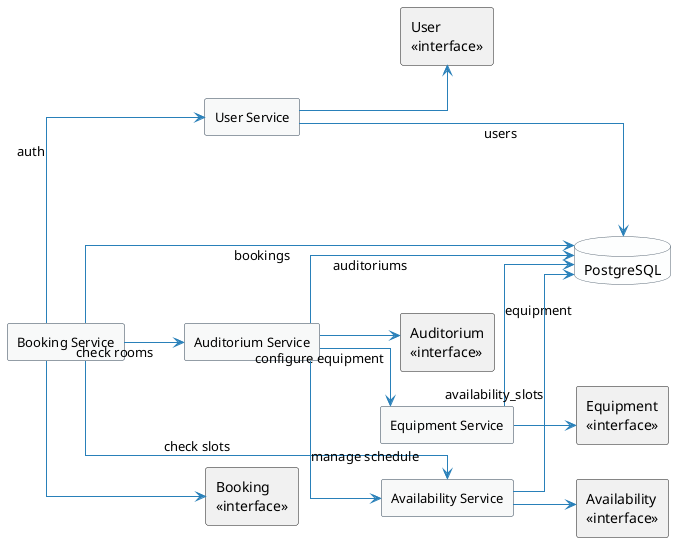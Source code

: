 @startuml uml_components
skinparam componentStyle rectangle
skinparam linetype ortho
left to right direction

skinparam component {
    BackgroundColor #F8F9F9
    BorderColor #2C3E50
    ArrowColor #2980B9
    FontName "Segoe UI"
    FontSize 13
}

skinparam database {
    BackgroundColor #FDFEFE
    BorderColor #566573
    FontName "Segoe UI"
}

' Services
component "User Service" as UserService
component "Booking Service" as BookingService
component "Auditorium Service" as AuditoriumService
component "Equipment Service" as EquipmentService
component "Availability Service" as AvailabilityService

' Replace interface with styled blocks
rectangle "User\n<<interface>>" as IUser
rectangle "Booking\n<<interface>>" as IBooking
rectangle "Auditorium\n<<interface>>" as IAuditorium
rectangle "Equipment\n<<interface>>" as IEquipment
rectangle "Availability\n<<interface>>" as IAvailability

' Data storage
database "PostgreSQL" as PostgreSQL

' Interfaces
UserService --> IUser
BookingService --> IBooking
AuditoriumService --> IAuditorium
EquipmentService --> IEquipment
AvailabilityService --> IAvailability

' Services to database
UserService --> PostgreSQL : users
BookingService --> PostgreSQL : bookings
AuditoriumService --> PostgreSQL : auditoriums
EquipmentService --> PostgreSQL : equipment
AvailabilityService --> PostgreSQL : availability_slots

' Service interactions
BookingService --> UserService : auth
BookingService --> AuditoriumService : check rooms
BookingService --> AvailabilityService : check slots
AuditoriumService --> EquipmentService : configure equipment
AuditoriumService --> AvailabilityService : manage schedule

@enduml
